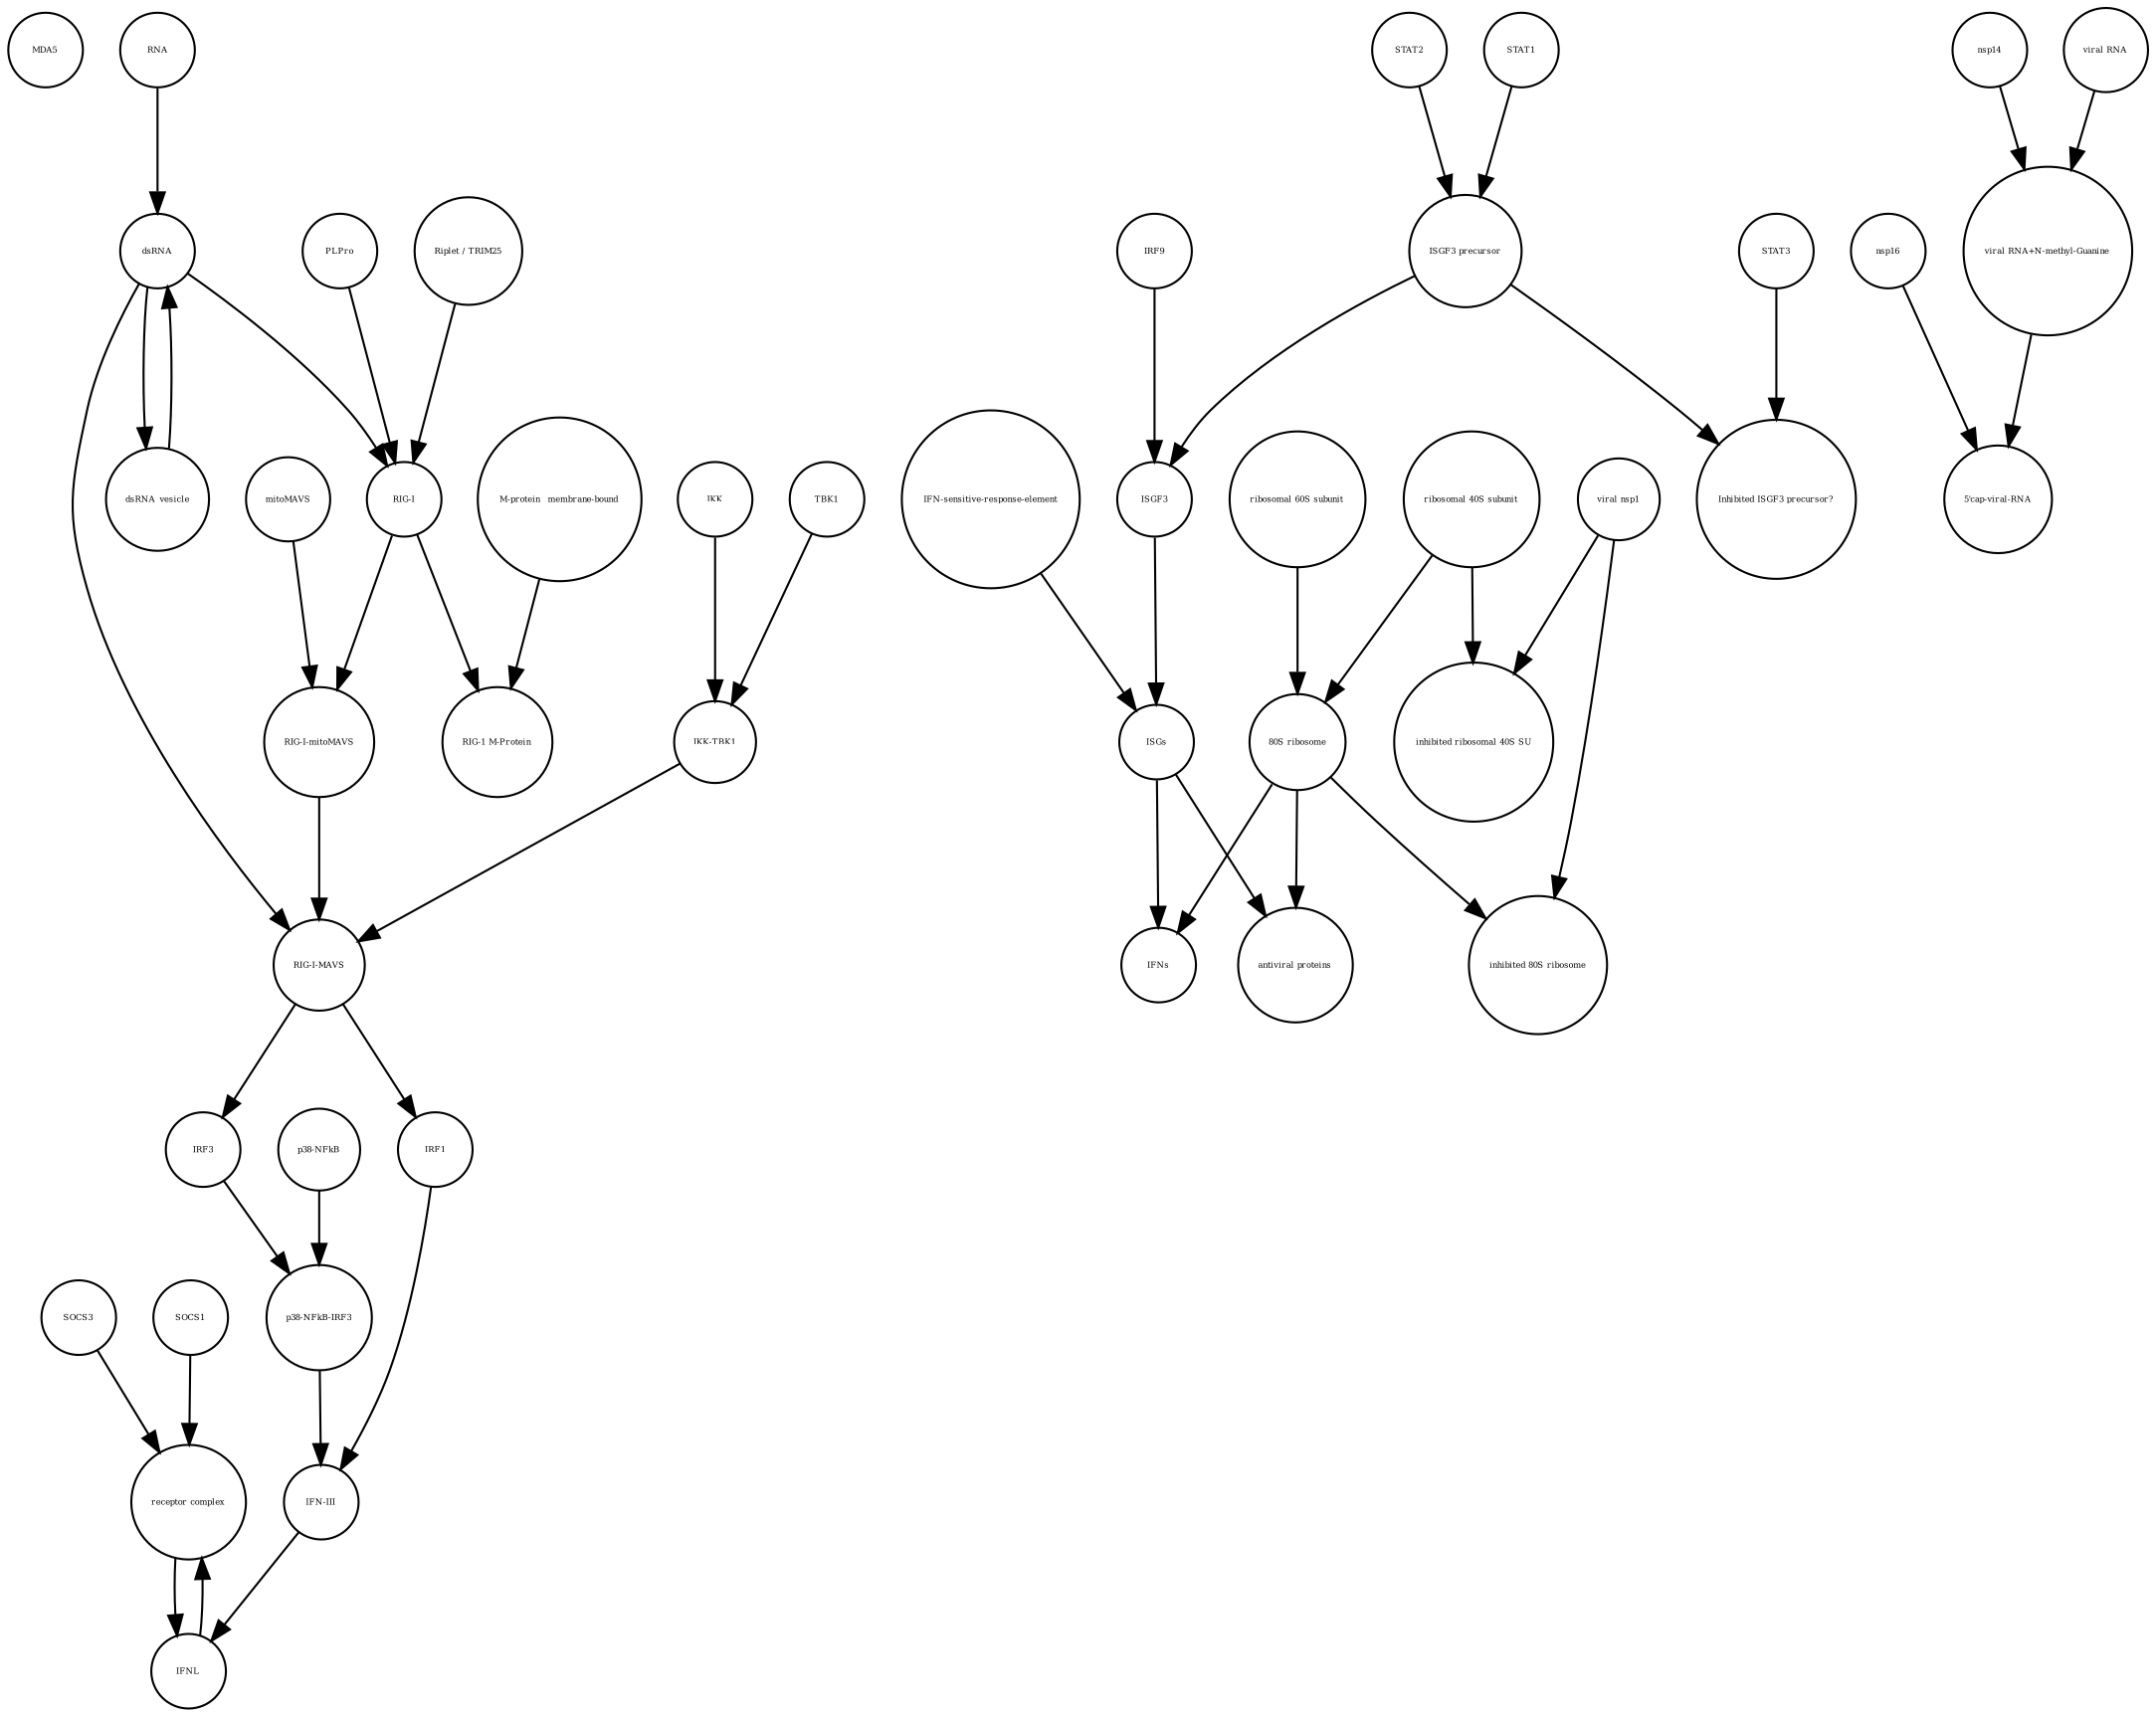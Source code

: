 strict digraph  {
MDA5 [annotation="", bipartite=0, cls=macromolecule, fontsize=4, label=MDA5, shape=circle];
SOCS3 [annotation="", bipartite=0, cls=macromolecule, fontsize=4, label=SOCS3, shape=circle];
"antiviral proteins" [annotation="", bipartite=0, cls=macromolecule, fontsize=4, label="antiviral proteins", shape=circle];
"ribosomal 40S subunit" [annotation="", bipartite=0, cls=complex, fontsize=4, label="ribosomal 40S subunit", shape=circle];
"5'cap-viral-RNA" [annotation="", bipartite=0, cls="nucleic acid feature", fontsize=4, label="5'cap-viral-RNA", shape=circle];
"inhibited ribosomal 40S SU" [annotation="urn_miriam_doi_10.1101%2F2020.05.18.102467", bipartite=0, cls=complex, fontsize=4, label="inhibited ribosomal 40S SU", shape=circle];
nsp16 [annotation="", bipartite=0, cls=macromolecule, fontsize=4, label=nsp16, shape=circle];
"IFN-sensitive-response-element" [annotation="", bipartite=0, cls="nucleic acid feature", fontsize=4, label="IFN-sensitive-response-element", shape=circle];
"RIG-I-mitoMAVS" [annotation="", bipartite=0, cls=complex, fontsize=4, label="RIG-I-mitoMAVS", shape=circle];
"p38-NFkB-IRF3" [annotation="", bipartite=0, cls=complex, fontsize=4, label="p38-NFkB-IRF3", shape=circle];
dsRNA [annotation="", bipartite=0, cls="nucleic acid feature", fontsize=4, label=dsRNA, shape=circle];
"viral nsp1" [annotation="", bipartite=0, cls=macromolecule, fontsize=4, label="viral nsp1", shape=circle];
PLPro [annotation="", bipartite=0, cls=macromolecule, fontsize=4, label=PLPro, shape=circle];
nsp14 [annotation="", bipartite=0, cls=macromolecule, fontsize=4, label=nsp14, shape=circle];
IRF1 [annotation="", bipartite=0, cls=macromolecule, fontsize=4, label=IRF1, shape=circle];
STAT3 [annotation="", bipartite=0, cls=macromolecule, fontsize=4, label=STAT3, shape=circle];
IRF9 [annotation="", bipartite=0, cls=macromolecule, fontsize=4, label=IRF9, shape=circle];
STAT2 [annotation="", bipartite=0, cls=macromolecule, fontsize=4, label=STAT2, shape=circle];
"p38-NFkB" [annotation="", bipartite=0, cls=complex, fontsize=4, label="p38-NFkB", shape=circle];
"Riplet / TRIM25" [annotation="", bipartite=0, cls=macromolecule, fontsize=4, label="Riplet / TRIM25", shape=circle];
"Inhibited ISGF3 precursor?" [annotation="", bipartite=0, cls=complex, fontsize=4, label="Inhibited ISGF3 precursor?", shape=circle];
RNA [annotation="", bipartite=0, cls="nucleic acid feature", fontsize=4, label=RNA, shape=circle];
"RIG-1 M-Protein" [annotation="", bipartite=0, cls=complex, fontsize=4, label="RIG-1 M-Protein", shape=circle];
"viral RNA" [annotation="", bipartite=0, cls="nucleic acid feature", fontsize=4, label="viral RNA", shape=circle];
dsRNA_vesicle [annotation="", bipartite=0, cls="nucleic acid feature", fontsize=4, label=dsRNA_vesicle, shape=circle];
"inhibited 80S ribosome" [annotation="", bipartite=0, cls=complex, fontsize=4, label="inhibited 80S ribosome", shape=circle];
"RIG-I" [annotation="", bipartite=0, cls=macromolecule, fontsize=4, label="RIG-I", shape=circle];
STAT1 [annotation="", bipartite=0, cls=macromolecule, fontsize=4, label=STAT1, shape=circle];
"M-protein_ membrane-bound" [annotation="", bipartite=0, cls=macromolecule, fontsize=4, label="M-protein_ membrane-bound", shape=circle];
"ribosomal 60S subunit" [annotation="", bipartite=0, cls=complex, fontsize=4, label="ribosomal 60S subunit", shape=circle];
IFNs [annotation="", bipartite=0, cls=macromolecule, fontsize=4, label=IFNs, shape=circle];
"viral RNA+N-methyl-Guanine" [annotation="", bipartite=0, cls="nucleic acid feature", fontsize=4, label="viral RNA+N-methyl-Guanine", shape=circle];
ISGs [annotation="", bipartite=0, cls="nucleic acid feature", fontsize=4, label=ISGs, shape=circle];
"receptor complex" [annotation="", bipartite=0, cls=complex, fontsize=4, label="receptor complex", shape=circle];
"ISGF3 precursor" [annotation="", bipartite=0, cls=complex, fontsize=4, label="ISGF3 precursor", shape=circle];
SOCS1 [annotation="", bipartite=0, cls=macromolecule, fontsize=4, label=SOCS1, shape=circle];
"IKK-TBK1" [annotation="", bipartite=0, cls=complex, fontsize=4, label="IKK-TBK1", shape=circle];
mitoMAVS [annotation="", bipartite=0, cls=macromolecule, fontsize=4, label=mitoMAVS, shape=circle];
ISGF3 [annotation="", bipartite=0, cls=complex, fontsize=4, label=ISGF3, shape=circle];
IRF3 [annotation="", bipartite=0, cls=macromolecule, fontsize=4, label=IRF3, shape=circle];
IKK [annotation="", bipartite=0, cls=macromolecule, fontsize=4, label=IKK, shape=circle];
"80S ribosome" [annotation="", bipartite=0, cls=complex, fontsize=4, label="80S ribosome", shape=circle];
"RIG-I-MAVS" [annotation="", bipartite=0, cls=complex, fontsize=4, label="RIG-I-MAVS", shape=circle];
IFNL [annotation="", bipartite=0, cls=macromolecule, fontsize=4, label=IFNL, shape=circle];
TBK1 [annotation="", bipartite=0, cls=macromolecule, fontsize=4, label=TBK1, shape=circle];
"IFN-III" [annotation="", bipartite=0, cls=macromolecule, fontsize=4, label="IFN-III", shape=circle];
SOCS3 -> "receptor complex"  [annotation="", interaction_type=production];
"ribosomal 40S subunit" -> "inhibited ribosomal 40S SU"  [annotation="", interaction_type=production];
"ribosomal 40S subunit" -> "80S ribosome"  [annotation="", interaction_type=production];
nsp16 -> "5'cap-viral-RNA"  [annotation="urn_miriam_doi_10.1016%2Fj.chom.2020.05.008", interaction_type=catalysis];
"IFN-sensitive-response-element" -> ISGs  [annotation="", interaction_type=production];
"RIG-I-mitoMAVS" -> "RIG-I-MAVS"  [annotation="", interaction_type=production];
"p38-NFkB-IRF3" -> "IFN-III"  [annotation="", interaction_type=stimulation];
dsRNA -> "RIG-I-MAVS"  [annotation="", interaction_type="necessary stimulation"];
dsRNA -> "RIG-I"  [annotation="", interaction_type="necessary stimulation"];
dsRNA -> dsRNA_vesicle  [annotation="", interaction_type=production];
"viral nsp1" -> "inhibited ribosomal 40S SU"  [annotation="", interaction_type=production];
"viral nsp1" -> "inhibited 80S ribosome"  [annotation="", interaction_type=production];
PLPro -> "RIG-I"  [annotation="", interaction_type=catalysis];
nsp14 -> "viral RNA+N-methyl-Guanine"  [annotation="", interaction_type=catalysis];
IRF1 -> "IFN-III"  [annotation="", interaction_type=stimulation];
STAT3 -> "Inhibited ISGF3 precursor?"  [annotation="", interaction_type=production];
IRF9 -> ISGF3  [annotation="", interaction_type=production];
STAT2 -> "ISGF3 precursor"  [annotation="", interaction_type=production];
"p38-NFkB" -> "p38-NFkB-IRF3"  [annotation="", interaction_type=production];
"Riplet / TRIM25" -> "RIG-I"  [annotation="", interaction_type=catalysis];
RNA -> dsRNA  [annotation="", interaction_type=production];
"viral RNA" -> "viral RNA+N-methyl-Guanine"  [annotation="", interaction_type=production];
dsRNA_vesicle -> dsRNA  [annotation="", interaction_type=production];
"RIG-I" -> "RIG-1 M-Protein"  [annotation="", interaction_type=production];
"RIG-I" -> "RIG-I-mitoMAVS"  [annotation="", interaction_type=production];
STAT1 -> "ISGF3 precursor"  [annotation="", interaction_type=production];
"M-protein_ membrane-bound" -> "RIG-1 M-Protein"  [annotation="", interaction_type=production];
"ribosomal 60S subunit" -> "80S ribosome"  [annotation="", interaction_type=production];
"viral RNA+N-methyl-Guanine" -> "5'cap-viral-RNA"  [annotation="", interaction_type=production];
ISGs -> IFNs  [annotation="", interaction_type=production];
ISGs -> "antiviral proteins"  [annotation="", interaction_type=production];
"receptor complex" -> IFNL  [annotation="", interaction_type=production];
"ISGF3 precursor" -> ISGF3  [annotation="", interaction_type=production];
"ISGF3 precursor" -> "Inhibited ISGF3 precursor?"  [annotation="", interaction_type=production];
SOCS1 -> "receptor complex"  [annotation="", interaction_type=production];
"IKK-TBK1" -> "RIG-I-MAVS"  [annotation="", interaction_type=production];
mitoMAVS -> "RIG-I-mitoMAVS"  [annotation="", interaction_type=production];
ISGF3 -> ISGs  [annotation="", interaction_type="necessary stimulation"];
IRF3 -> "p38-NFkB-IRF3"  [annotation="", interaction_type=production];
IKK -> "IKK-TBK1"  [annotation="", interaction_type=production];
"80S ribosome" -> IFNs  [annotation="", interaction_type=catalysis];
"80S ribosome" -> "antiviral proteins"  [annotation="", interaction_type=catalysis];
"80S ribosome" -> "inhibited 80S ribosome"  [annotation="", interaction_type=production];
"RIG-I-MAVS" -> IRF3  [annotation="", interaction_type=stimulation];
"RIG-I-MAVS" -> IRF1  [annotation="", interaction_type=catalysis];
IFNL -> "receptor complex"  [annotation="", interaction_type=stimulation];
TBK1 -> "IKK-TBK1"  [annotation="", interaction_type=production];
"IFN-III" -> IFNL  [annotation="", interaction_type=production];
}
